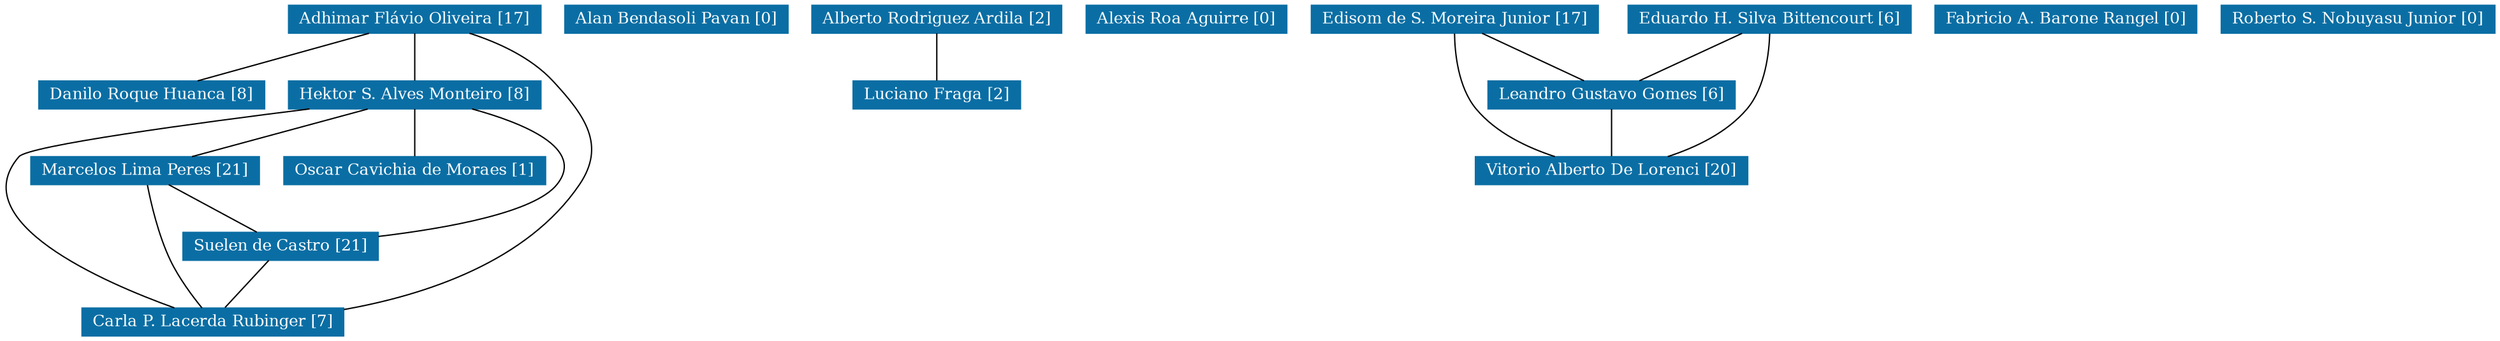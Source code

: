 strict graph grafo1 {
	graph [bb="0,0,1590,249",
		id=grafo1,
		overlap=False
	];
	node [fontsize=12,
		label="\N",
		shape=rectangle,
		style=filled
	];
	0	 [URL="membro-1031795555698099.html",
		color="#0A6EA4",
		fontcolor="#FFFFFF",
		height=0.29167,
		label="Adhimar Flávio Oliveira [17]",
		pos="283.51,238.5",
		width=2.1389];
	4	 [URL="membro-8697679642900908.html",
		color="#0A6EA4",
		fontcolor="#FFFFFF",
		height=0.29167,
		label="Danilo Roque Huanca [8]",
		pos="118.52,181.5",
		width=1.9306];
	0 -- 4	 [pos="252.86,227.91 223.23,217.67 178.58,202.25 149,192.03"];
	8	 [URL="membro-2145668168587564.html",
		color="#0A6EA4",
		fontcolor="#FFFFFF",
		height=0.29167,
		label="Hektor S. Alves Monteiro [8]",
		pos="283.51,181.5",
		width=2.1528];
	0 -- 8	 [pos="283.51,227.78 283.51,217.59 283.51,202.35 283.51,192.17"];
	15	 [URL="membro-5158730912554506.html",
		color="#0A6EA4",
		fontcolor="#FFFFFF",
		height=0.29167,
		label="Carla P. Lacerda Rubinger [7]",
		pos="160.51,10.5",
		width=2.1944];
	0 -- 15	 [pos="315.61,227.9 333.71,220.45 355.43,208.77 369.51,192 392.46,164.67 407.38,144.29 388.51,114 354.5,59.389 283.61,33.329 229.85,21.061"];
	8 -- 15	 [pos="205.83,171.82 137.88,162.56 48.365,148.09 37.515,135 0,89.731 89.47,41.766 135.39,21.044"];
	11	 [URL="membro-0335350966509134.html",
		color="#0A6EA4",
		fontcolor="#FFFFFF",
		height=0.29167,
		label="Marcelos Lima Peres [21]",
		pos="116.51,124.5",
		width=1.9306];
	8 -- 11	 [pos="252.49,170.91 222.5,160.67 177.31,145.25 147.37,135.03"];
	12	 [URL="membro-0422047938601624.html",
		color="#0A6EA4",
		fontcolor="#FFFFFF",
		height=0.29167,
		label="Oscar Cavichia de Moraes [1]",
		pos="283.51,124.5",
		width=2.1944];
	8 -- 12	 [pos="283.51,170.78 283.51,160.59 283.51,145.35 283.51,135.17"];
	13	 [URL="membro-9126744461400749.html",
		color="#0A6EA4",
		fontcolor="#FFFFFF",
		height=0.29167,
		label="Suelen de Castro [21]",
		pos="204.51,67.5",
		width=1.6528];
	8 -- 13	 [pos="318.03,170.93 350.13,159.27 390.38,138.84 371.51,114 358.31,96.625 306.49,84.014 264.03,76.346"];
	11 -- 15	 [pos="118.78,113.74 121.79,100.21 127.67,76.416 135.51,57 140.66,44.252 148.36,30.478 153.85,21.258"];
	11 -- 13	 [pos="133.06,113.78 148.8,103.59 172.33,88.348 188.03,78.173"];
	13 -- 15	 [pos="196.24,56.779 188.37,46.588 176.61,31.348 168.75,21.173"];
	1	 [URL="membro-8154959660506192.html",
		color="#0A6EA4",
		fontcolor="#FFFFFF",
		height=0.29167,
		label="Alan Bendasoli Pavan [0]",
		pos="448.51,238.5",
		width=1.9306];
	2	 [URL="membro-7982796939759440.html",
		color="#0A6EA4",
		fontcolor="#FFFFFF",
		height=0.29167,
		label="Alberto Rodriguez Ardila [2]",
		pos="613.51,238.5",
		width=2.1528];
	10	 [URL="membro-6549869827105994.html",
		color="#0A6EA4",
		fontcolor="#FFFFFF",
		height=0.29167,
		label="Luciano Fraga [2]",
		pos="613.51,181.5",
		width=1.4167];
	2 -- 10	 [pos="613.51,227.78 613.51,217.59 613.51,202.35 613.51,192.17"];
	3	 [URL="membro-3842382209626823.html",
		color="#0A6EA4",
		fontcolor="#FFFFFF",
		height=0.29167,
		label="Alexis Roa Aguirre [0]",
		pos="771.51,238.5",
		width=1.7361];
	5	 [URL="membro-7966592529955054.html",
		color="#0A6EA4",
		fontcolor="#FFFFFF",
		height=0.29167,
		label="Edisom de S. Moreira Junior [17]",
		pos="939.51,238.5",
		width=2.4306];
	9	 [URL="membro-4666057965864411.html",
		color="#0A6EA4",
		fontcolor="#FFFFFF",
		height=0.29167,
		label="Leandro Gustavo Gomes [6]",
		pos="1039.5,181.5",
		width=2.1111];
	5 -- 9	 [pos="958.32,227.78 976.2,217.59 1002.9,202.35 1020.8,192.17"];
	14	 [URL="membro-1361400129993392.html",
		color="#0A6EA4",
		fontcolor="#FFFFFF",
		height=0.29167,
		label="Vitorio Alberto De Lorenci [20]",
		pos="1039.5,124.5",
		width=2.3611];
	5 -- 14	 [pos="939.27,227.79 939.49,213.46 941.82,187.89 954.51,171 967.35,153.92 988.37,142.34 1006.3,135.01"];
	9 -- 14	 [pos="1039.5,170.78 1039.5,160.59 1039.5,145.35 1039.5,135.17"];
	6	 [URL="membro-9213789315416977.html",
		color="#0A6EA4",
		fontcolor="#FFFFFF",
		height=0.29167,
		label="Eduardo H. Silva Bittencourt [6]",
		pos="1139.5,238.5",
		width=2.3889];
	6 -- 9	 [pos="1120.7,227.78 1102.8,217.59 1076.1,202.35 1058.2,192.17"];
	6 -- 14	 [pos="1139.7,227.79 1139.5,213.46 1137.2,187.89 1124.5,171 1111.7,153.92 1090.6,142.34 1072.7,135.01"];
	7	 [URL="membro-2436691587435689.html",
		color="#0A6EA4",
		fontcolor="#FFFFFF",
		height=0.29167,
		label="Fabricio A. Barone Rangel [0]",
		pos="1324.5,238.5",
		width=2.2361];
	16	 [URL="membro-6458988217441388.html",
		color="#0A6EA4",
		fontcolor="#FFFFFF",
		height=0.29167,
		label="Roberto S. Nobuyasu Junior [0]",
		pos="1506.5,238.5",
		width=2.3194];
}
